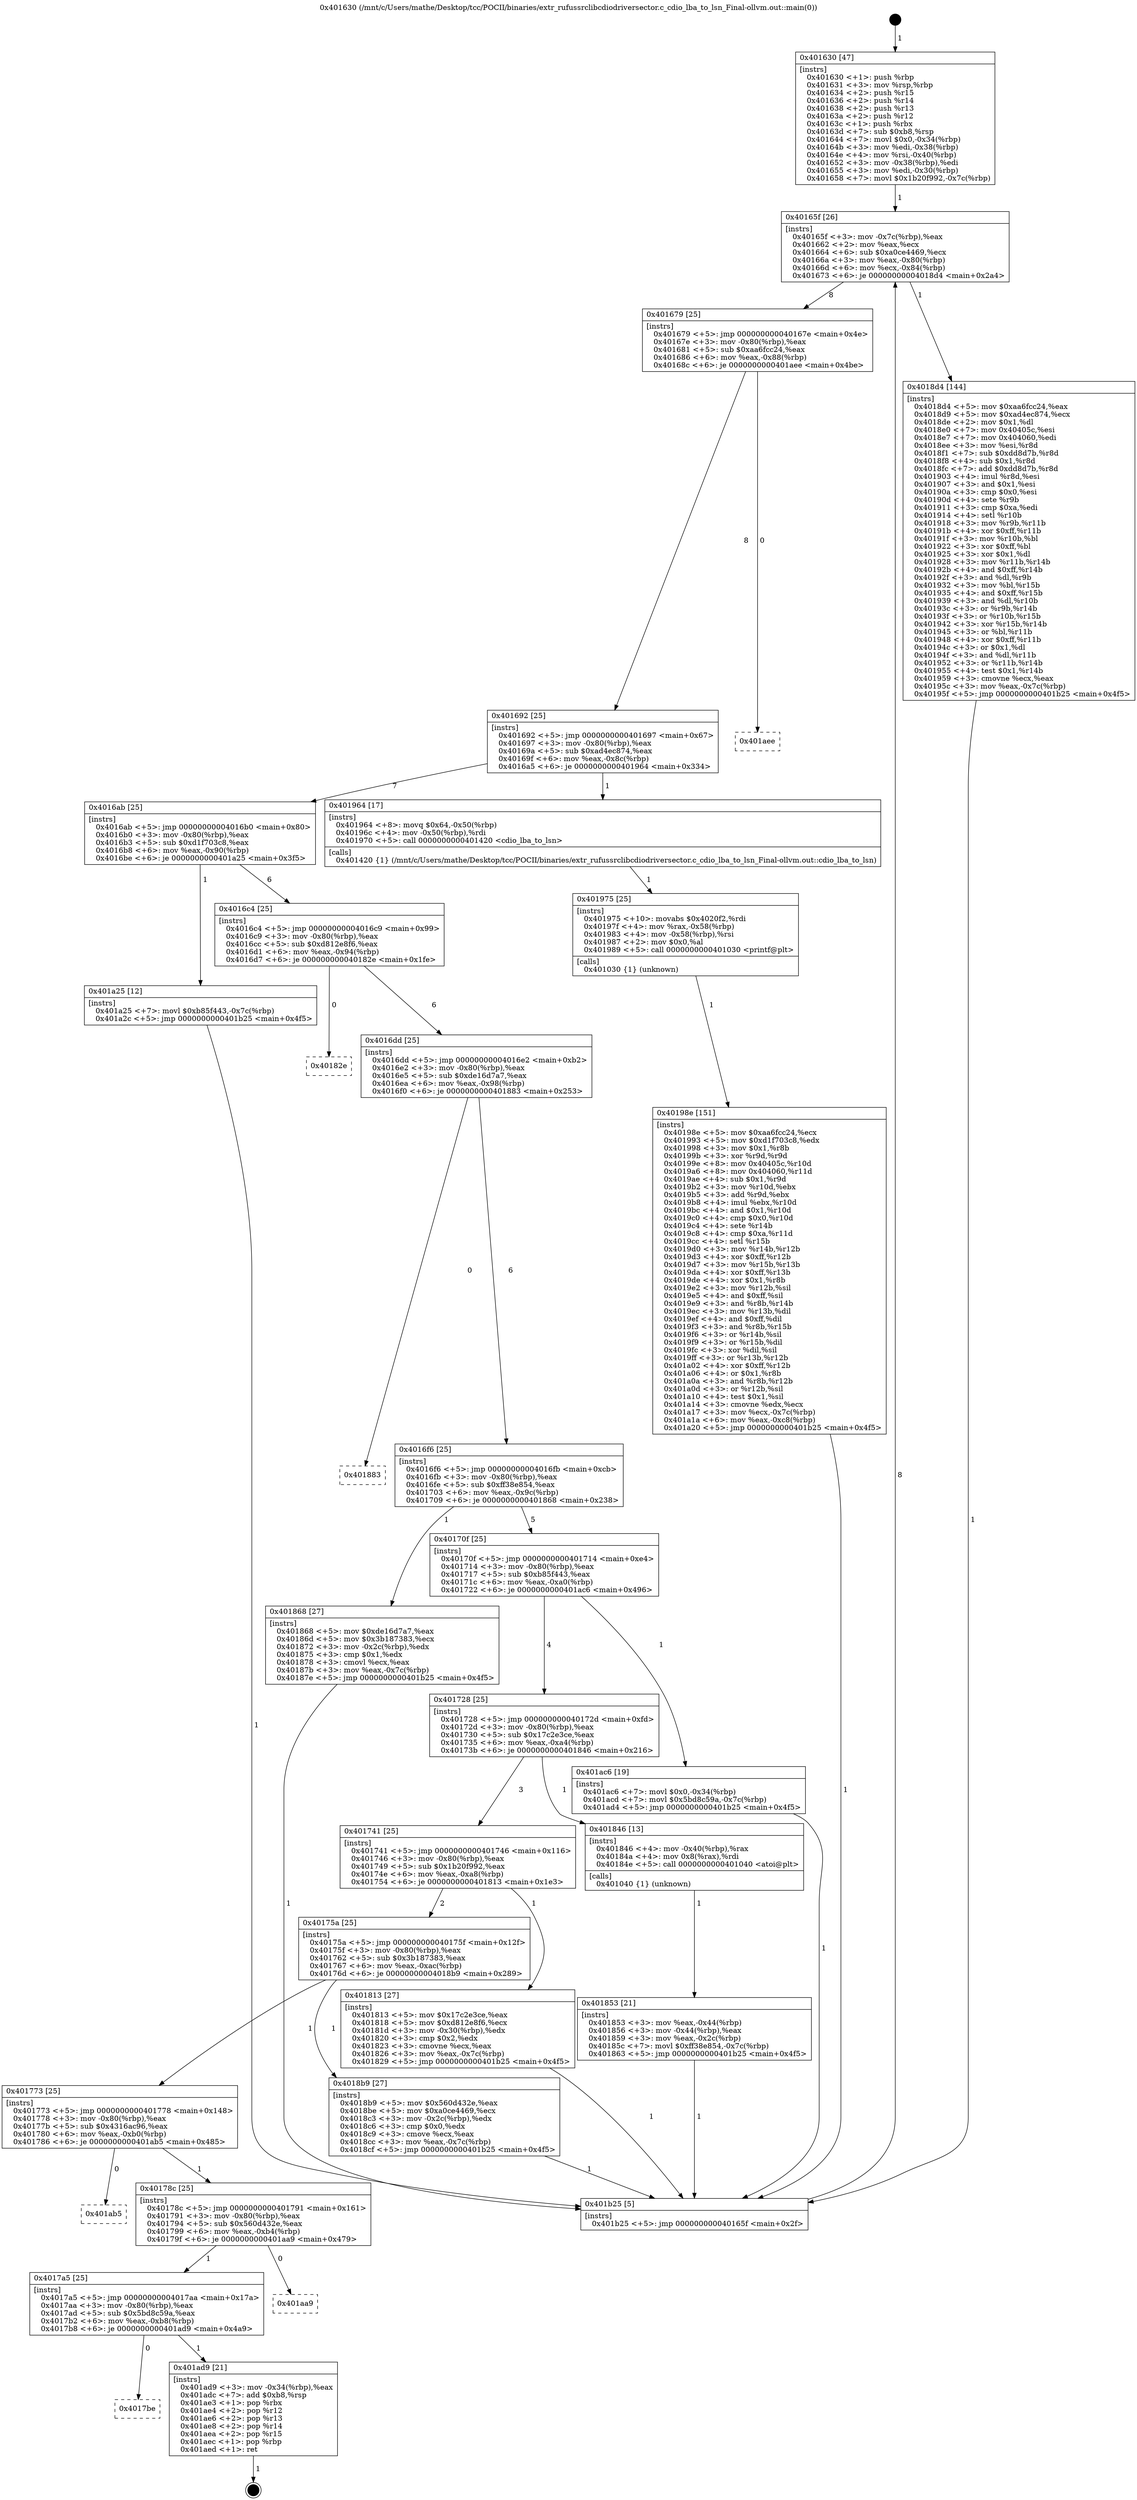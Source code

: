 digraph "0x401630" {
  label = "0x401630 (/mnt/c/Users/mathe/Desktop/tcc/POCII/binaries/extr_rufussrclibcdiodriversector.c_cdio_lba_to_lsn_Final-ollvm.out::main(0))"
  labelloc = "t"
  node[shape=record]

  Entry [label="",width=0.3,height=0.3,shape=circle,fillcolor=black,style=filled]
  "0x40165f" [label="{
     0x40165f [26]\l
     | [instrs]\l
     &nbsp;&nbsp;0x40165f \<+3\>: mov -0x7c(%rbp),%eax\l
     &nbsp;&nbsp;0x401662 \<+2\>: mov %eax,%ecx\l
     &nbsp;&nbsp;0x401664 \<+6\>: sub $0xa0ce4469,%ecx\l
     &nbsp;&nbsp;0x40166a \<+3\>: mov %eax,-0x80(%rbp)\l
     &nbsp;&nbsp;0x40166d \<+6\>: mov %ecx,-0x84(%rbp)\l
     &nbsp;&nbsp;0x401673 \<+6\>: je 00000000004018d4 \<main+0x2a4\>\l
  }"]
  "0x4018d4" [label="{
     0x4018d4 [144]\l
     | [instrs]\l
     &nbsp;&nbsp;0x4018d4 \<+5\>: mov $0xaa6fcc24,%eax\l
     &nbsp;&nbsp;0x4018d9 \<+5\>: mov $0xad4ec874,%ecx\l
     &nbsp;&nbsp;0x4018de \<+2\>: mov $0x1,%dl\l
     &nbsp;&nbsp;0x4018e0 \<+7\>: mov 0x40405c,%esi\l
     &nbsp;&nbsp;0x4018e7 \<+7\>: mov 0x404060,%edi\l
     &nbsp;&nbsp;0x4018ee \<+3\>: mov %esi,%r8d\l
     &nbsp;&nbsp;0x4018f1 \<+7\>: sub $0xdd8d7b,%r8d\l
     &nbsp;&nbsp;0x4018f8 \<+4\>: sub $0x1,%r8d\l
     &nbsp;&nbsp;0x4018fc \<+7\>: add $0xdd8d7b,%r8d\l
     &nbsp;&nbsp;0x401903 \<+4\>: imul %r8d,%esi\l
     &nbsp;&nbsp;0x401907 \<+3\>: and $0x1,%esi\l
     &nbsp;&nbsp;0x40190a \<+3\>: cmp $0x0,%esi\l
     &nbsp;&nbsp;0x40190d \<+4\>: sete %r9b\l
     &nbsp;&nbsp;0x401911 \<+3\>: cmp $0xa,%edi\l
     &nbsp;&nbsp;0x401914 \<+4\>: setl %r10b\l
     &nbsp;&nbsp;0x401918 \<+3\>: mov %r9b,%r11b\l
     &nbsp;&nbsp;0x40191b \<+4\>: xor $0xff,%r11b\l
     &nbsp;&nbsp;0x40191f \<+3\>: mov %r10b,%bl\l
     &nbsp;&nbsp;0x401922 \<+3\>: xor $0xff,%bl\l
     &nbsp;&nbsp;0x401925 \<+3\>: xor $0x1,%dl\l
     &nbsp;&nbsp;0x401928 \<+3\>: mov %r11b,%r14b\l
     &nbsp;&nbsp;0x40192b \<+4\>: and $0xff,%r14b\l
     &nbsp;&nbsp;0x40192f \<+3\>: and %dl,%r9b\l
     &nbsp;&nbsp;0x401932 \<+3\>: mov %bl,%r15b\l
     &nbsp;&nbsp;0x401935 \<+4\>: and $0xff,%r15b\l
     &nbsp;&nbsp;0x401939 \<+3\>: and %dl,%r10b\l
     &nbsp;&nbsp;0x40193c \<+3\>: or %r9b,%r14b\l
     &nbsp;&nbsp;0x40193f \<+3\>: or %r10b,%r15b\l
     &nbsp;&nbsp;0x401942 \<+3\>: xor %r15b,%r14b\l
     &nbsp;&nbsp;0x401945 \<+3\>: or %bl,%r11b\l
     &nbsp;&nbsp;0x401948 \<+4\>: xor $0xff,%r11b\l
     &nbsp;&nbsp;0x40194c \<+3\>: or $0x1,%dl\l
     &nbsp;&nbsp;0x40194f \<+3\>: and %dl,%r11b\l
     &nbsp;&nbsp;0x401952 \<+3\>: or %r11b,%r14b\l
     &nbsp;&nbsp;0x401955 \<+4\>: test $0x1,%r14b\l
     &nbsp;&nbsp;0x401959 \<+3\>: cmovne %ecx,%eax\l
     &nbsp;&nbsp;0x40195c \<+3\>: mov %eax,-0x7c(%rbp)\l
     &nbsp;&nbsp;0x40195f \<+5\>: jmp 0000000000401b25 \<main+0x4f5\>\l
  }"]
  "0x401679" [label="{
     0x401679 [25]\l
     | [instrs]\l
     &nbsp;&nbsp;0x401679 \<+5\>: jmp 000000000040167e \<main+0x4e\>\l
     &nbsp;&nbsp;0x40167e \<+3\>: mov -0x80(%rbp),%eax\l
     &nbsp;&nbsp;0x401681 \<+5\>: sub $0xaa6fcc24,%eax\l
     &nbsp;&nbsp;0x401686 \<+6\>: mov %eax,-0x88(%rbp)\l
     &nbsp;&nbsp;0x40168c \<+6\>: je 0000000000401aee \<main+0x4be\>\l
  }"]
  Exit [label="",width=0.3,height=0.3,shape=circle,fillcolor=black,style=filled,peripheries=2]
  "0x401aee" [label="{
     0x401aee\l
  }", style=dashed]
  "0x401692" [label="{
     0x401692 [25]\l
     | [instrs]\l
     &nbsp;&nbsp;0x401692 \<+5\>: jmp 0000000000401697 \<main+0x67\>\l
     &nbsp;&nbsp;0x401697 \<+3\>: mov -0x80(%rbp),%eax\l
     &nbsp;&nbsp;0x40169a \<+5\>: sub $0xad4ec874,%eax\l
     &nbsp;&nbsp;0x40169f \<+6\>: mov %eax,-0x8c(%rbp)\l
     &nbsp;&nbsp;0x4016a5 \<+6\>: je 0000000000401964 \<main+0x334\>\l
  }"]
  "0x4017be" [label="{
     0x4017be\l
  }", style=dashed]
  "0x401964" [label="{
     0x401964 [17]\l
     | [instrs]\l
     &nbsp;&nbsp;0x401964 \<+8\>: movq $0x64,-0x50(%rbp)\l
     &nbsp;&nbsp;0x40196c \<+4\>: mov -0x50(%rbp),%rdi\l
     &nbsp;&nbsp;0x401970 \<+5\>: call 0000000000401420 \<cdio_lba_to_lsn\>\l
     | [calls]\l
     &nbsp;&nbsp;0x401420 \{1\} (/mnt/c/Users/mathe/Desktop/tcc/POCII/binaries/extr_rufussrclibcdiodriversector.c_cdio_lba_to_lsn_Final-ollvm.out::cdio_lba_to_lsn)\l
  }"]
  "0x4016ab" [label="{
     0x4016ab [25]\l
     | [instrs]\l
     &nbsp;&nbsp;0x4016ab \<+5\>: jmp 00000000004016b0 \<main+0x80\>\l
     &nbsp;&nbsp;0x4016b0 \<+3\>: mov -0x80(%rbp),%eax\l
     &nbsp;&nbsp;0x4016b3 \<+5\>: sub $0xd1f703c8,%eax\l
     &nbsp;&nbsp;0x4016b8 \<+6\>: mov %eax,-0x90(%rbp)\l
     &nbsp;&nbsp;0x4016be \<+6\>: je 0000000000401a25 \<main+0x3f5\>\l
  }"]
  "0x401ad9" [label="{
     0x401ad9 [21]\l
     | [instrs]\l
     &nbsp;&nbsp;0x401ad9 \<+3\>: mov -0x34(%rbp),%eax\l
     &nbsp;&nbsp;0x401adc \<+7\>: add $0xb8,%rsp\l
     &nbsp;&nbsp;0x401ae3 \<+1\>: pop %rbx\l
     &nbsp;&nbsp;0x401ae4 \<+2\>: pop %r12\l
     &nbsp;&nbsp;0x401ae6 \<+2\>: pop %r13\l
     &nbsp;&nbsp;0x401ae8 \<+2\>: pop %r14\l
     &nbsp;&nbsp;0x401aea \<+2\>: pop %r15\l
     &nbsp;&nbsp;0x401aec \<+1\>: pop %rbp\l
     &nbsp;&nbsp;0x401aed \<+1\>: ret\l
  }"]
  "0x401a25" [label="{
     0x401a25 [12]\l
     | [instrs]\l
     &nbsp;&nbsp;0x401a25 \<+7\>: movl $0xb85f443,-0x7c(%rbp)\l
     &nbsp;&nbsp;0x401a2c \<+5\>: jmp 0000000000401b25 \<main+0x4f5\>\l
  }"]
  "0x4016c4" [label="{
     0x4016c4 [25]\l
     | [instrs]\l
     &nbsp;&nbsp;0x4016c4 \<+5\>: jmp 00000000004016c9 \<main+0x99\>\l
     &nbsp;&nbsp;0x4016c9 \<+3\>: mov -0x80(%rbp),%eax\l
     &nbsp;&nbsp;0x4016cc \<+5\>: sub $0xd812e8f6,%eax\l
     &nbsp;&nbsp;0x4016d1 \<+6\>: mov %eax,-0x94(%rbp)\l
     &nbsp;&nbsp;0x4016d7 \<+6\>: je 000000000040182e \<main+0x1fe\>\l
  }"]
  "0x4017a5" [label="{
     0x4017a5 [25]\l
     | [instrs]\l
     &nbsp;&nbsp;0x4017a5 \<+5\>: jmp 00000000004017aa \<main+0x17a\>\l
     &nbsp;&nbsp;0x4017aa \<+3\>: mov -0x80(%rbp),%eax\l
     &nbsp;&nbsp;0x4017ad \<+5\>: sub $0x5bd8c59a,%eax\l
     &nbsp;&nbsp;0x4017b2 \<+6\>: mov %eax,-0xb8(%rbp)\l
     &nbsp;&nbsp;0x4017b8 \<+6\>: je 0000000000401ad9 \<main+0x4a9\>\l
  }"]
  "0x40182e" [label="{
     0x40182e\l
  }", style=dashed]
  "0x4016dd" [label="{
     0x4016dd [25]\l
     | [instrs]\l
     &nbsp;&nbsp;0x4016dd \<+5\>: jmp 00000000004016e2 \<main+0xb2\>\l
     &nbsp;&nbsp;0x4016e2 \<+3\>: mov -0x80(%rbp),%eax\l
     &nbsp;&nbsp;0x4016e5 \<+5\>: sub $0xde16d7a7,%eax\l
     &nbsp;&nbsp;0x4016ea \<+6\>: mov %eax,-0x98(%rbp)\l
     &nbsp;&nbsp;0x4016f0 \<+6\>: je 0000000000401883 \<main+0x253\>\l
  }"]
  "0x401aa9" [label="{
     0x401aa9\l
  }", style=dashed]
  "0x401883" [label="{
     0x401883\l
  }", style=dashed]
  "0x4016f6" [label="{
     0x4016f6 [25]\l
     | [instrs]\l
     &nbsp;&nbsp;0x4016f6 \<+5\>: jmp 00000000004016fb \<main+0xcb\>\l
     &nbsp;&nbsp;0x4016fb \<+3\>: mov -0x80(%rbp),%eax\l
     &nbsp;&nbsp;0x4016fe \<+5\>: sub $0xff38e854,%eax\l
     &nbsp;&nbsp;0x401703 \<+6\>: mov %eax,-0x9c(%rbp)\l
     &nbsp;&nbsp;0x401709 \<+6\>: je 0000000000401868 \<main+0x238\>\l
  }"]
  "0x40178c" [label="{
     0x40178c [25]\l
     | [instrs]\l
     &nbsp;&nbsp;0x40178c \<+5\>: jmp 0000000000401791 \<main+0x161\>\l
     &nbsp;&nbsp;0x401791 \<+3\>: mov -0x80(%rbp),%eax\l
     &nbsp;&nbsp;0x401794 \<+5\>: sub $0x560d432e,%eax\l
     &nbsp;&nbsp;0x401799 \<+6\>: mov %eax,-0xb4(%rbp)\l
     &nbsp;&nbsp;0x40179f \<+6\>: je 0000000000401aa9 \<main+0x479\>\l
  }"]
  "0x401868" [label="{
     0x401868 [27]\l
     | [instrs]\l
     &nbsp;&nbsp;0x401868 \<+5\>: mov $0xde16d7a7,%eax\l
     &nbsp;&nbsp;0x40186d \<+5\>: mov $0x3b187383,%ecx\l
     &nbsp;&nbsp;0x401872 \<+3\>: mov -0x2c(%rbp),%edx\l
     &nbsp;&nbsp;0x401875 \<+3\>: cmp $0x1,%edx\l
     &nbsp;&nbsp;0x401878 \<+3\>: cmovl %ecx,%eax\l
     &nbsp;&nbsp;0x40187b \<+3\>: mov %eax,-0x7c(%rbp)\l
     &nbsp;&nbsp;0x40187e \<+5\>: jmp 0000000000401b25 \<main+0x4f5\>\l
  }"]
  "0x40170f" [label="{
     0x40170f [25]\l
     | [instrs]\l
     &nbsp;&nbsp;0x40170f \<+5\>: jmp 0000000000401714 \<main+0xe4\>\l
     &nbsp;&nbsp;0x401714 \<+3\>: mov -0x80(%rbp),%eax\l
     &nbsp;&nbsp;0x401717 \<+5\>: sub $0xb85f443,%eax\l
     &nbsp;&nbsp;0x40171c \<+6\>: mov %eax,-0xa0(%rbp)\l
     &nbsp;&nbsp;0x401722 \<+6\>: je 0000000000401ac6 \<main+0x496\>\l
  }"]
  "0x401ab5" [label="{
     0x401ab5\l
  }", style=dashed]
  "0x401ac6" [label="{
     0x401ac6 [19]\l
     | [instrs]\l
     &nbsp;&nbsp;0x401ac6 \<+7\>: movl $0x0,-0x34(%rbp)\l
     &nbsp;&nbsp;0x401acd \<+7\>: movl $0x5bd8c59a,-0x7c(%rbp)\l
     &nbsp;&nbsp;0x401ad4 \<+5\>: jmp 0000000000401b25 \<main+0x4f5\>\l
  }"]
  "0x401728" [label="{
     0x401728 [25]\l
     | [instrs]\l
     &nbsp;&nbsp;0x401728 \<+5\>: jmp 000000000040172d \<main+0xfd\>\l
     &nbsp;&nbsp;0x40172d \<+3\>: mov -0x80(%rbp),%eax\l
     &nbsp;&nbsp;0x401730 \<+5\>: sub $0x17c2e3ce,%eax\l
     &nbsp;&nbsp;0x401735 \<+6\>: mov %eax,-0xa4(%rbp)\l
     &nbsp;&nbsp;0x40173b \<+6\>: je 0000000000401846 \<main+0x216\>\l
  }"]
  "0x40198e" [label="{
     0x40198e [151]\l
     | [instrs]\l
     &nbsp;&nbsp;0x40198e \<+5\>: mov $0xaa6fcc24,%ecx\l
     &nbsp;&nbsp;0x401993 \<+5\>: mov $0xd1f703c8,%edx\l
     &nbsp;&nbsp;0x401998 \<+3\>: mov $0x1,%r8b\l
     &nbsp;&nbsp;0x40199b \<+3\>: xor %r9d,%r9d\l
     &nbsp;&nbsp;0x40199e \<+8\>: mov 0x40405c,%r10d\l
     &nbsp;&nbsp;0x4019a6 \<+8\>: mov 0x404060,%r11d\l
     &nbsp;&nbsp;0x4019ae \<+4\>: sub $0x1,%r9d\l
     &nbsp;&nbsp;0x4019b2 \<+3\>: mov %r10d,%ebx\l
     &nbsp;&nbsp;0x4019b5 \<+3\>: add %r9d,%ebx\l
     &nbsp;&nbsp;0x4019b8 \<+4\>: imul %ebx,%r10d\l
     &nbsp;&nbsp;0x4019bc \<+4\>: and $0x1,%r10d\l
     &nbsp;&nbsp;0x4019c0 \<+4\>: cmp $0x0,%r10d\l
     &nbsp;&nbsp;0x4019c4 \<+4\>: sete %r14b\l
     &nbsp;&nbsp;0x4019c8 \<+4\>: cmp $0xa,%r11d\l
     &nbsp;&nbsp;0x4019cc \<+4\>: setl %r15b\l
     &nbsp;&nbsp;0x4019d0 \<+3\>: mov %r14b,%r12b\l
     &nbsp;&nbsp;0x4019d3 \<+4\>: xor $0xff,%r12b\l
     &nbsp;&nbsp;0x4019d7 \<+3\>: mov %r15b,%r13b\l
     &nbsp;&nbsp;0x4019da \<+4\>: xor $0xff,%r13b\l
     &nbsp;&nbsp;0x4019de \<+4\>: xor $0x1,%r8b\l
     &nbsp;&nbsp;0x4019e2 \<+3\>: mov %r12b,%sil\l
     &nbsp;&nbsp;0x4019e5 \<+4\>: and $0xff,%sil\l
     &nbsp;&nbsp;0x4019e9 \<+3\>: and %r8b,%r14b\l
     &nbsp;&nbsp;0x4019ec \<+3\>: mov %r13b,%dil\l
     &nbsp;&nbsp;0x4019ef \<+4\>: and $0xff,%dil\l
     &nbsp;&nbsp;0x4019f3 \<+3\>: and %r8b,%r15b\l
     &nbsp;&nbsp;0x4019f6 \<+3\>: or %r14b,%sil\l
     &nbsp;&nbsp;0x4019f9 \<+3\>: or %r15b,%dil\l
     &nbsp;&nbsp;0x4019fc \<+3\>: xor %dil,%sil\l
     &nbsp;&nbsp;0x4019ff \<+3\>: or %r13b,%r12b\l
     &nbsp;&nbsp;0x401a02 \<+4\>: xor $0xff,%r12b\l
     &nbsp;&nbsp;0x401a06 \<+4\>: or $0x1,%r8b\l
     &nbsp;&nbsp;0x401a0a \<+3\>: and %r8b,%r12b\l
     &nbsp;&nbsp;0x401a0d \<+3\>: or %r12b,%sil\l
     &nbsp;&nbsp;0x401a10 \<+4\>: test $0x1,%sil\l
     &nbsp;&nbsp;0x401a14 \<+3\>: cmovne %edx,%ecx\l
     &nbsp;&nbsp;0x401a17 \<+3\>: mov %ecx,-0x7c(%rbp)\l
     &nbsp;&nbsp;0x401a1a \<+6\>: mov %eax,-0xc8(%rbp)\l
     &nbsp;&nbsp;0x401a20 \<+5\>: jmp 0000000000401b25 \<main+0x4f5\>\l
  }"]
  "0x401846" [label="{
     0x401846 [13]\l
     | [instrs]\l
     &nbsp;&nbsp;0x401846 \<+4\>: mov -0x40(%rbp),%rax\l
     &nbsp;&nbsp;0x40184a \<+4\>: mov 0x8(%rax),%rdi\l
     &nbsp;&nbsp;0x40184e \<+5\>: call 0000000000401040 \<atoi@plt\>\l
     | [calls]\l
     &nbsp;&nbsp;0x401040 \{1\} (unknown)\l
  }"]
  "0x401741" [label="{
     0x401741 [25]\l
     | [instrs]\l
     &nbsp;&nbsp;0x401741 \<+5\>: jmp 0000000000401746 \<main+0x116\>\l
     &nbsp;&nbsp;0x401746 \<+3\>: mov -0x80(%rbp),%eax\l
     &nbsp;&nbsp;0x401749 \<+5\>: sub $0x1b20f992,%eax\l
     &nbsp;&nbsp;0x40174e \<+6\>: mov %eax,-0xa8(%rbp)\l
     &nbsp;&nbsp;0x401754 \<+6\>: je 0000000000401813 \<main+0x1e3\>\l
  }"]
  "0x401975" [label="{
     0x401975 [25]\l
     | [instrs]\l
     &nbsp;&nbsp;0x401975 \<+10\>: movabs $0x4020f2,%rdi\l
     &nbsp;&nbsp;0x40197f \<+4\>: mov %rax,-0x58(%rbp)\l
     &nbsp;&nbsp;0x401983 \<+4\>: mov -0x58(%rbp),%rsi\l
     &nbsp;&nbsp;0x401987 \<+2\>: mov $0x0,%al\l
     &nbsp;&nbsp;0x401989 \<+5\>: call 0000000000401030 \<printf@plt\>\l
     | [calls]\l
     &nbsp;&nbsp;0x401030 \{1\} (unknown)\l
  }"]
  "0x401813" [label="{
     0x401813 [27]\l
     | [instrs]\l
     &nbsp;&nbsp;0x401813 \<+5\>: mov $0x17c2e3ce,%eax\l
     &nbsp;&nbsp;0x401818 \<+5\>: mov $0xd812e8f6,%ecx\l
     &nbsp;&nbsp;0x40181d \<+3\>: mov -0x30(%rbp),%edx\l
     &nbsp;&nbsp;0x401820 \<+3\>: cmp $0x2,%edx\l
     &nbsp;&nbsp;0x401823 \<+3\>: cmovne %ecx,%eax\l
     &nbsp;&nbsp;0x401826 \<+3\>: mov %eax,-0x7c(%rbp)\l
     &nbsp;&nbsp;0x401829 \<+5\>: jmp 0000000000401b25 \<main+0x4f5\>\l
  }"]
  "0x40175a" [label="{
     0x40175a [25]\l
     | [instrs]\l
     &nbsp;&nbsp;0x40175a \<+5\>: jmp 000000000040175f \<main+0x12f\>\l
     &nbsp;&nbsp;0x40175f \<+3\>: mov -0x80(%rbp),%eax\l
     &nbsp;&nbsp;0x401762 \<+5\>: sub $0x3b187383,%eax\l
     &nbsp;&nbsp;0x401767 \<+6\>: mov %eax,-0xac(%rbp)\l
     &nbsp;&nbsp;0x40176d \<+6\>: je 00000000004018b9 \<main+0x289\>\l
  }"]
  "0x401b25" [label="{
     0x401b25 [5]\l
     | [instrs]\l
     &nbsp;&nbsp;0x401b25 \<+5\>: jmp 000000000040165f \<main+0x2f\>\l
  }"]
  "0x401630" [label="{
     0x401630 [47]\l
     | [instrs]\l
     &nbsp;&nbsp;0x401630 \<+1\>: push %rbp\l
     &nbsp;&nbsp;0x401631 \<+3\>: mov %rsp,%rbp\l
     &nbsp;&nbsp;0x401634 \<+2\>: push %r15\l
     &nbsp;&nbsp;0x401636 \<+2\>: push %r14\l
     &nbsp;&nbsp;0x401638 \<+2\>: push %r13\l
     &nbsp;&nbsp;0x40163a \<+2\>: push %r12\l
     &nbsp;&nbsp;0x40163c \<+1\>: push %rbx\l
     &nbsp;&nbsp;0x40163d \<+7\>: sub $0xb8,%rsp\l
     &nbsp;&nbsp;0x401644 \<+7\>: movl $0x0,-0x34(%rbp)\l
     &nbsp;&nbsp;0x40164b \<+3\>: mov %edi,-0x38(%rbp)\l
     &nbsp;&nbsp;0x40164e \<+4\>: mov %rsi,-0x40(%rbp)\l
     &nbsp;&nbsp;0x401652 \<+3\>: mov -0x38(%rbp),%edi\l
     &nbsp;&nbsp;0x401655 \<+3\>: mov %edi,-0x30(%rbp)\l
     &nbsp;&nbsp;0x401658 \<+7\>: movl $0x1b20f992,-0x7c(%rbp)\l
  }"]
  "0x401853" [label="{
     0x401853 [21]\l
     | [instrs]\l
     &nbsp;&nbsp;0x401853 \<+3\>: mov %eax,-0x44(%rbp)\l
     &nbsp;&nbsp;0x401856 \<+3\>: mov -0x44(%rbp),%eax\l
     &nbsp;&nbsp;0x401859 \<+3\>: mov %eax,-0x2c(%rbp)\l
     &nbsp;&nbsp;0x40185c \<+7\>: movl $0xff38e854,-0x7c(%rbp)\l
     &nbsp;&nbsp;0x401863 \<+5\>: jmp 0000000000401b25 \<main+0x4f5\>\l
  }"]
  "0x401773" [label="{
     0x401773 [25]\l
     | [instrs]\l
     &nbsp;&nbsp;0x401773 \<+5\>: jmp 0000000000401778 \<main+0x148\>\l
     &nbsp;&nbsp;0x401778 \<+3\>: mov -0x80(%rbp),%eax\l
     &nbsp;&nbsp;0x40177b \<+5\>: sub $0x4316ac96,%eax\l
     &nbsp;&nbsp;0x401780 \<+6\>: mov %eax,-0xb0(%rbp)\l
     &nbsp;&nbsp;0x401786 \<+6\>: je 0000000000401ab5 \<main+0x485\>\l
  }"]
  "0x4018b9" [label="{
     0x4018b9 [27]\l
     | [instrs]\l
     &nbsp;&nbsp;0x4018b9 \<+5\>: mov $0x560d432e,%eax\l
     &nbsp;&nbsp;0x4018be \<+5\>: mov $0xa0ce4469,%ecx\l
     &nbsp;&nbsp;0x4018c3 \<+3\>: mov -0x2c(%rbp),%edx\l
     &nbsp;&nbsp;0x4018c6 \<+3\>: cmp $0x0,%edx\l
     &nbsp;&nbsp;0x4018c9 \<+3\>: cmove %ecx,%eax\l
     &nbsp;&nbsp;0x4018cc \<+3\>: mov %eax,-0x7c(%rbp)\l
     &nbsp;&nbsp;0x4018cf \<+5\>: jmp 0000000000401b25 \<main+0x4f5\>\l
  }"]
  Entry -> "0x401630" [label=" 1"]
  "0x40165f" -> "0x4018d4" [label=" 1"]
  "0x40165f" -> "0x401679" [label=" 8"]
  "0x401ad9" -> Exit [label=" 1"]
  "0x401679" -> "0x401aee" [label=" 0"]
  "0x401679" -> "0x401692" [label=" 8"]
  "0x4017a5" -> "0x4017be" [label=" 0"]
  "0x401692" -> "0x401964" [label=" 1"]
  "0x401692" -> "0x4016ab" [label=" 7"]
  "0x4017a5" -> "0x401ad9" [label=" 1"]
  "0x4016ab" -> "0x401a25" [label=" 1"]
  "0x4016ab" -> "0x4016c4" [label=" 6"]
  "0x40178c" -> "0x4017a5" [label=" 1"]
  "0x4016c4" -> "0x40182e" [label=" 0"]
  "0x4016c4" -> "0x4016dd" [label=" 6"]
  "0x40178c" -> "0x401aa9" [label=" 0"]
  "0x4016dd" -> "0x401883" [label=" 0"]
  "0x4016dd" -> "0x4016f6" [label=" 6"]
  "0x401773" -> "0x40178c" [label=" 1"]
  "0x4016f6" -> "0x401868" [label=" 1"]
  "0x4016f6" -> "0x40170f" [label=" 5"]
  "0x401773" -> "0x401ab5" [label=" 0"]
  "0x40170f" -> "0x401ac6" [label=" 1"]
  "0x40170f" -> "0x401728" [label=" 4"]
  "0x401ac6" -> "0x401b25" [label=" 1"]
  "0x401728" -> "0x401846" [label=" 1"]
  "0x401728" -> "0x401741" [label=" 3"]
  "0x401a25" -> "0x401b25" [label=" 1"]
  "0x401741" -> "0x401813" [label=" 1"]
  "0x401741" -> "0x40175a" [label=" 2"]
  "0x401813" -> "0x401b25" [label=" 1"]
  "0x401630" -> "0x40165f" [label=" 1"]
  "0x401b25" -> "0x40165f" [label=" 8"]
  "0x401846" -> "0x401853" [label=" 1"]
  "0x401853" -> "0x401b25" [label=" 1"]
  "0x401868" -> "0x401b25" [label=" 1"]
  "0x40198e" -> "0x401b25" [label=" 1"]
  "0x40175a" -> "0x4018b9" [label=" 1"]
  "0x40175a" -> "0x401773" [label=" 1"]
  "0x4018b9" -> "0x401b25" [label=" 1"]
  "0x4018d4" -> "0x401b25" [label=" 1"]
  "0x401964" -> "0x401975" [label=" 1"]
  "0x401975" -> "0x40198e" [label=" 1"]
}
